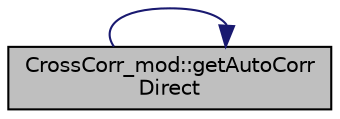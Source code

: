 digraph "CrossCorr_mod::getAutoCorrDirect"
{
 // LATEX_PDF_SIZE
  edge [fontname="Helvetica",fontsize="10",labelfontname="Helvetica",labelfontsize="10"];
  node [fontname="Helvetica",fontsize="10",shape=record];
  rankdir="RL";
  Node1 [label="CrossCorr_mod::getAutoCorr\lDirect",height=0.2,width=0.4,color="black", fillcolor="grey75", style="filled", fontcolor="black",tooltip="Compute the autocorrelation of the input data matrix (that is already normalized with respect to its ..."];
  Node1 -> Node1 [dir="back",color="midnightblue",fontsize="10",style="solid",fontname="Helvetica"];
}
